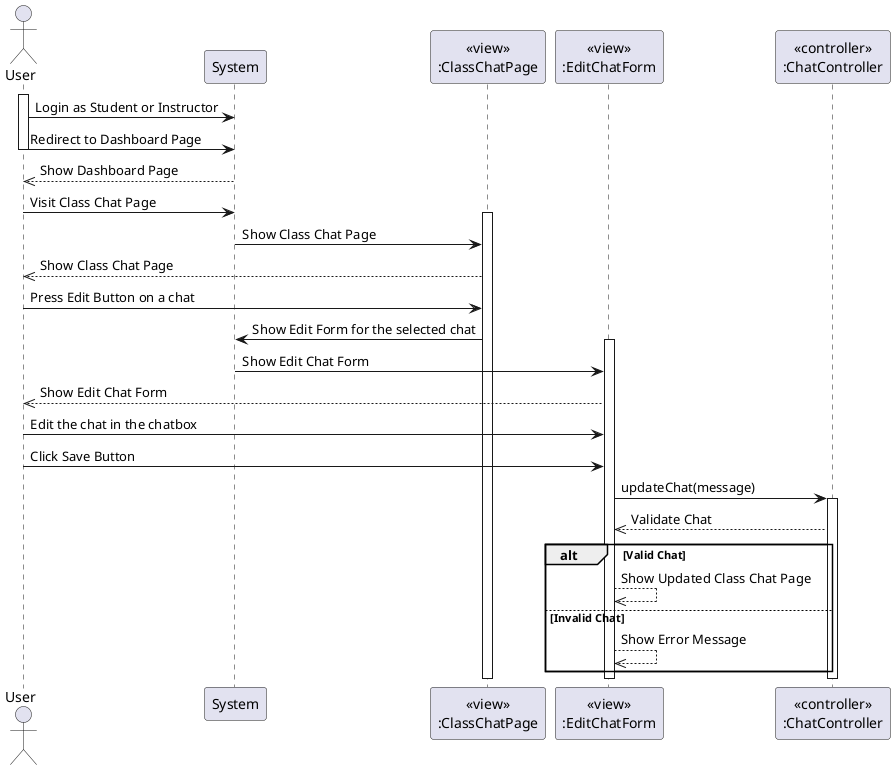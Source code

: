 @startuml EditChat
actor User
participant System
participant ClassChatPageView [
    <<view>>
    :ClassChatPage
]

participant EditChatFormView [
    <<view>>
    :EditChatForm
]

participant ChatController [
    <<controller>>
    :ChatController
]

activate User
User -> System: Login as Student or Instructor
User -> System: Redirect to Dashboard Page
deactivate User

System -->> User: Show Dashboard Page

User -> System: Visit Class Chat Page
activate ClassChatPageView
System -> ClassChatPageView: Show Class Chat Page
deactivate System

ClassChatPageView -->> User: Show Class Chat Page

User -> ClassChatPageView: Press Edit Button on a chat
ClassChatPageView -> System: Show Edit Form for the selected chat
activate EditChatFormView
System -> EditChatFormView: Show Edit Chat Form
deactivate System

EditChatFormView -->> User: Show Edit Chat Form

User -> EditChatFormView: Edit the chat in the chatbox
User -> EditChatFormView: Click Save Button
EditChatFormView -> ChatController: updateChat(message)

activate ChatController
ChatController -->> EditChatFormView: Validate Chat
alt Valid Chat
    EditChatFormView -->> EditChatFormView: Show Updated Class Chat Page
else Invalid Chat
    EditChatFormView -->> EditChatFormView: Show Error Message
end

deactivate User
deactivate ClassChatPageView
deactivate EditChatFormView
deactivate ChatController
@enduml
